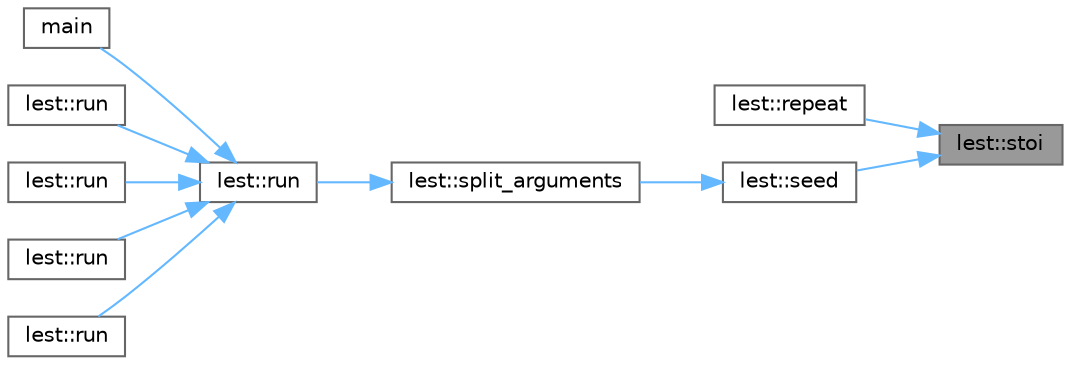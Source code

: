 digraph "lest::stoi"
{
 // LATEX_PDF_SIZE
  bgcolor="transparent";
  edge [fontname=Helvetica,fontsize=10,labelfontname=Helvetica,labelfontsize=10];
  node [fontname=Helvetica,fontsize=10,shape=box,height=0.2,width=0.4];
  rankdir="RL";
  Node1 [id="Node000001",label="lest::stoi",height=0.2,width=0.4,color="gray40", fillcolor="grey60", style="filled", fontcolor="black",tooltip=" "];
  Node1 -> Node2 [id="edge19_Node000001_Node000002",dir="back",color="steelblue1",style="solid",tooltip=" "];
  Node2 [id="Node000002",label="lest::repeat",height=0.2,width=0.4,color="grey40", fillcolor="white", style="filled",URL="$namespacelest.html#abbbd832c4fc795936cc5f21ccd9e3aed",tooltip=" "];
  Node1 -> Node3 [id="edge20_Node000001_Node000003",dir="back",color="steelblue1",style="solid",tooltip=" "];
  Node3 [id="Node000003",label="lest::seed",height=0.2,width=0.4,color="grey40", fillcolor="white", style="filled",URL="$namespacelest.html#a9e3785d770073a52c90f475365f49542",tooltip=" "];
  Node3 -> Node4 [id="edge21_Node000003_Node000004",dir="back",color="steelblue1",style="solid",tooltip=" "];
  Node4 [id="Node000004",label="lest::split_arguments",height=0.2,width=0.4,color="grey40", fillcolor="white", style="filled",URL="$namespacelest.html#a4ebe5ee7f32e43e2ec5555fa176e971b",tooltip=" "];
  Node4 -> Node5 [id="edge22_Node000004_Node000005",dir="back",color="steelblue1",style="solid",tooltip=" "];
  Node5 [id="Node000005",label="lest::run",height=0.2,width=0.4,color="grey40", fillcolor="white", style="filled",URL="$namespacelest.html#a625193eb3dbfcef90fe9519412f96f38",tooltip=" "];
  Node5 -> Node6 [id="edge23_Node000005_Node000006",dir="back",color="steelblue1",style="solid",tooltip=" "];
  Node6 [id="Node000006",label="main",height=0.2,width=0.4,color="grey40", fillcolor="white", style="filled",URL="$_classes_2lib_2m_i_n_i-master_2tests_2testcasesens_8cpp.html#a3c04138a5bfe5d72780bb7e82a18e627",tooltip=" "];
  Node5 -> Node7 [id="edge24_Node000005_Node000007",dir="back",color="steelblue1",style="solid",tooltip=" "];
  Node7 [id="Node000007",label="lest::run",height=0.2,width=0.4,color="grey40", fillcolor="white", style="filled",URL="$namespacelest.html#a96b5a20d5753e9c43ab8517bf62b0885",tooltip=" "];
  Node5 -> Node8 [id="edge25_Node000005_Node000008",dir="back",color="steelblue1",style="solid",tooltip=" "];
  Node8 [id="Node000008",label="lest::run",height=0.2,width=0.4,color="grey40", fillcolor="white", style="filled",URL="$namespacelest.html#ae6a9f347b2b1384c14b6fde1f9086841",tooltip=" "];
  Node5 -> Node9 [id="edge26_Node000005_Node000009",dir="back",color="steelblue1",style="solid",tooltip=" "];
  Node9 [id="Node000009",label="lest::run",height=0.2,width=0.4,color="grey40", fillcolor="white", style="filled",URL="$namespacelest.html#aad2813832b7d3b6ae63d9226fdba4fe6",tooltip=" "];
  Node5 -> Node10 [id="edge27_Node000005_Node000010",dir="back",color="steelblue1",style="solid",tooltip=" "];
  Node10 [id="Node000010",label="lest::run",height=0.2,width=0.4,color="grey40", fillcolor="white", style="filled",URL="$namespacelest.html#ace5f472de9f59c9e8db36b78cae4e663",tooltip=" "];
}
